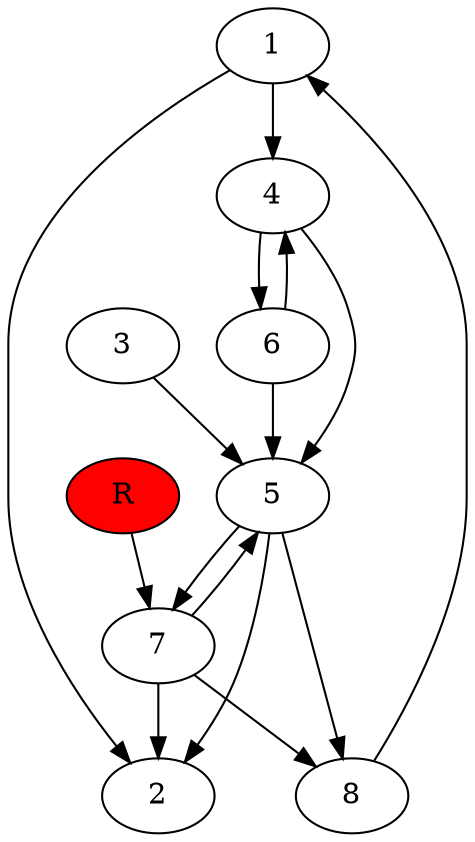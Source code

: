 digraph prb5708 {
	1
	2
	3
	4
	5
	6
	7
	8
	R [fillcolor="#ff0000" style=filled]
	1 -> 2
	1 -> 4
	3 -> 5
	4 -> 5
	4 -> 6
	5 -> 2
	5 -> 7
	5 -> 8
	6 -> 4
	6 -> 5
	7 -> 2
	7 -> 5
	7 -> 8
	8 -> 1
	R -> 7
}
